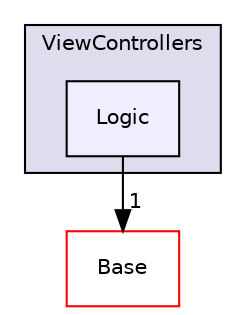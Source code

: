 digraph "Modules/Loadable/ViewControllers/Logic" {
  bgcolor=transparent;
  compound=true
  node [ fontsize="10", fontname="Helvetica"];
  edge [ labelfontsize="10", labelfontname="Helvetica"];
  subgraph clusterdir_6cdc3c74e083111fb607294ead4c4ca9 {
    graph [ bgcolor="#ddddee", pencolor="black", label="ViewControllers" fontname="Helvetica", fontsize="10", URL="dir_6cdc3c74e083111fb607294ead4c4ca9.html"]
  dir_6308aa57ce90d5b9577cf65bd96e645f [shape=box, label="Logic", style="filled", fillcolor="#eeeeff", pencolor="black", URL="dir_6308aa57ce90d5b9577cf65bd96e645f.html"];
  }
  dir_628593db0cdce5a76fb85526ae5aa762 [shape=box label="Base" color="red" URL="dir_628593db0cdce5a76fb85526ae5aa762.html"];
  dir_6308aa57ce90d5b9577cf65bd96e645f->dir_628593db0cdce5a76fb85526ae5aa762 [headlabel="1", labeldistance=1.5 headhref="dir_000124_000002.html"];
}
